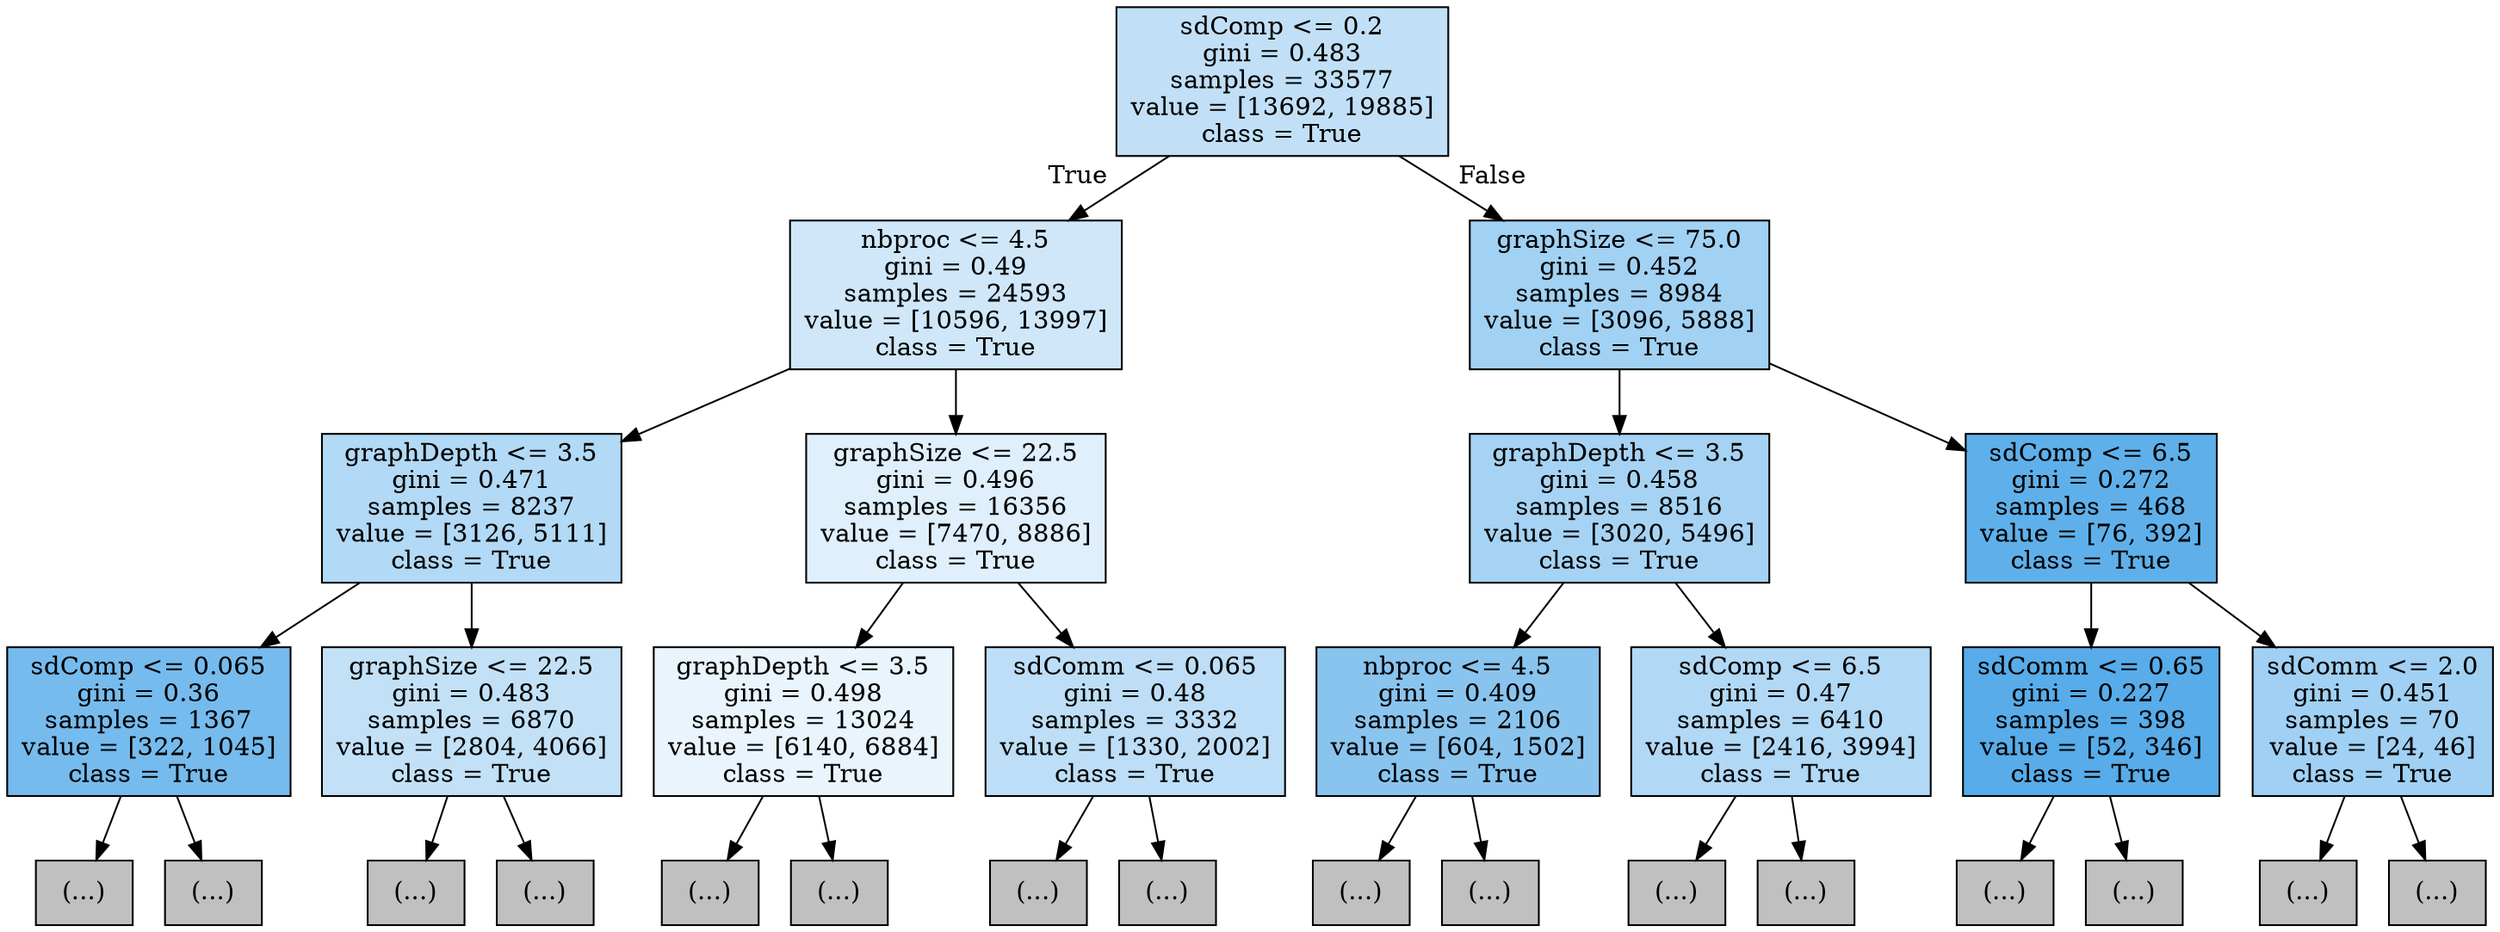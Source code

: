 digraph Tree {
node [shape=box, style="filled", color="black"] ;
0 [label="sdComp <= 0.2\ngini = 0.483\nsamples = 33577\nvalue = [13692, 19885]\nclass = True", fillcolor="#c1e0f7"] ;
1 [label="nbproc <= 4.5\ngini = 0.49\nsamples = 24593\nvalue = [10596, 13997]\nclass = True", fillcolor="#cfe7f9"] ;
0 -> 1 [labeldistance=2.5, labelangle=45, headlabel="True"] ;
2 [label="graphDepth <= 3.5\ngini = 0.471\nsamples = 8237\nvalue = [3126, 5111]\nclass = True", fillcolor="#b2d9f5"] ;
1 -> 2 ;
3 [label="sdComp <= 0.065\ngini = 0.36\nsamples = 1367\nvalue = [322, 1045]\nclass = True", fillcolor="#76bbed"] ;
2 -> 3 ;
4 [label="(...)", fillcolor="#C0C0C0"] ;
3 -> 4 ;
5 [label="(...)", fillcolor="#C0C0C0"] ;
3 -> 5 ;
12 [label="graphSize <= 22.5\ngini = 0.483\nsamples = 6870\nvalue = [2804, 4066]\nclass = True", fillcolor="#c2e1f7"] ;
2 -> 12 ;
13 [label="(...)", fillcolor="#C0C0C0"] ;
12 -> 13 ;
36 [label="(...)", fillcolor="#C0C0C0"] ;
12 -> 36 ;
161 [label="graphSize <= 22.5\ngini = 0.496\nsamples = 16356\nvalue = [7470, 8886]\nclass = True", fillcolor="#dfeffb"] ;
1 -> 161 ;
162 [label="graphDepth <= 3.5\ngini = 0.498\nsamples = 13024\nvalue = [6140, 6884]\nclass = True", fillcolor="#eaf4fc"] ;
161 -> 162 ;
163 [label="(...)", fillcolor="#C0C0C0"] ;
162 -> 163 ;
186 [label="(...)", fillcolor="#C0C0C0"] ;
162 -> 186 ;
209 [label="sdComm <= 0.065\ngini = 0.48\nsamples = 3332\nvalue = [1330, 2002]\nclass = True", fillcolor="#bddef6"] ;
161 -> 209 ;
210 [label="(...)", fillcolor="#C0C0C0"] ;
209 -> 210 ;
261 [label="(...)", fillcolor="#C0C0C0"] ;
209 -> 261 ;
318 [label="graphSize <= 75.0\ngini = 0.452\nsamples = 8984\nvalue = [3096, 5888]\nclass = True", fillcolor="#a1d1f3"] ;
0 -> 318 [labeldistance=2.5, labelangle=-45, headlabel="False"] ;
319 [label="graphDepth <= 3.5\ngini = 0.458\nsamples = 8516\nvalue = [3020, 5496]\nclass = True", fillcolor="#a6d3f3"] ;
318 -> 319 ;
320 [label="nbproc <= 4.5\ngini = 0.409\nsamples = 2106\nvalue = [604, 1502]\nclass = True", fillcolor="#89c4ef"] ;
319 -> 320 ;
321 [label="(...)", fillcolor="#C0C0C0"] ;
320 -> 321 ;
332 [label="(...)", fillcolor="#C0C0C0"] ;
320 -> 332 ;
351 [label="sdComp <= 6.5\ngini = 0.47\nsamples = 6410\nvalue = [2416, 3994]\nclass = True", fillcolor="#b1d8f5"] ;
319 -> 351 ;
352 [label="(...)", fillcolor="#C0C0C0"] ;
351 -> 352 ;
467 [label="(...)", fillcolor="#C0C0C0"] ;
351 -> 467 ;
496 [label="sdComp <= 6.5\ngini = 0.272\nsamples = 468\nvalue = [76, 392]\nclass = True", fillcolor="#5fb0ea"] ;
318 -> 496 ;
497 [label="sdComm <= 0.65\ngini = 0.227\nsamples = 398\nvalue = [52, 346]\nclass = True", fillcolor="#57ace9"] ;
496 -> 497 ;
498 [label="(...)", fillcolor="#C0C0C0"] ;
497 -> 498 ;
505 [label="(...)", fillcolor="#C0C0C0"] ;
497 -> 505 ;
518 [label="sdComm <= 2.0\ngini = 0.451\nsamples = 70\nvalue = [24, 46]\nclass = True", fillcolor="#a0d0f3"] ;
496 -> 518 ;
519 [label="(...)", fillcolor="#C0C0C0"] ;
518 -> 519 ;
524 [label="(...)", fillcolor="#C0C0C0"] ;
518 -> 524 ;
}